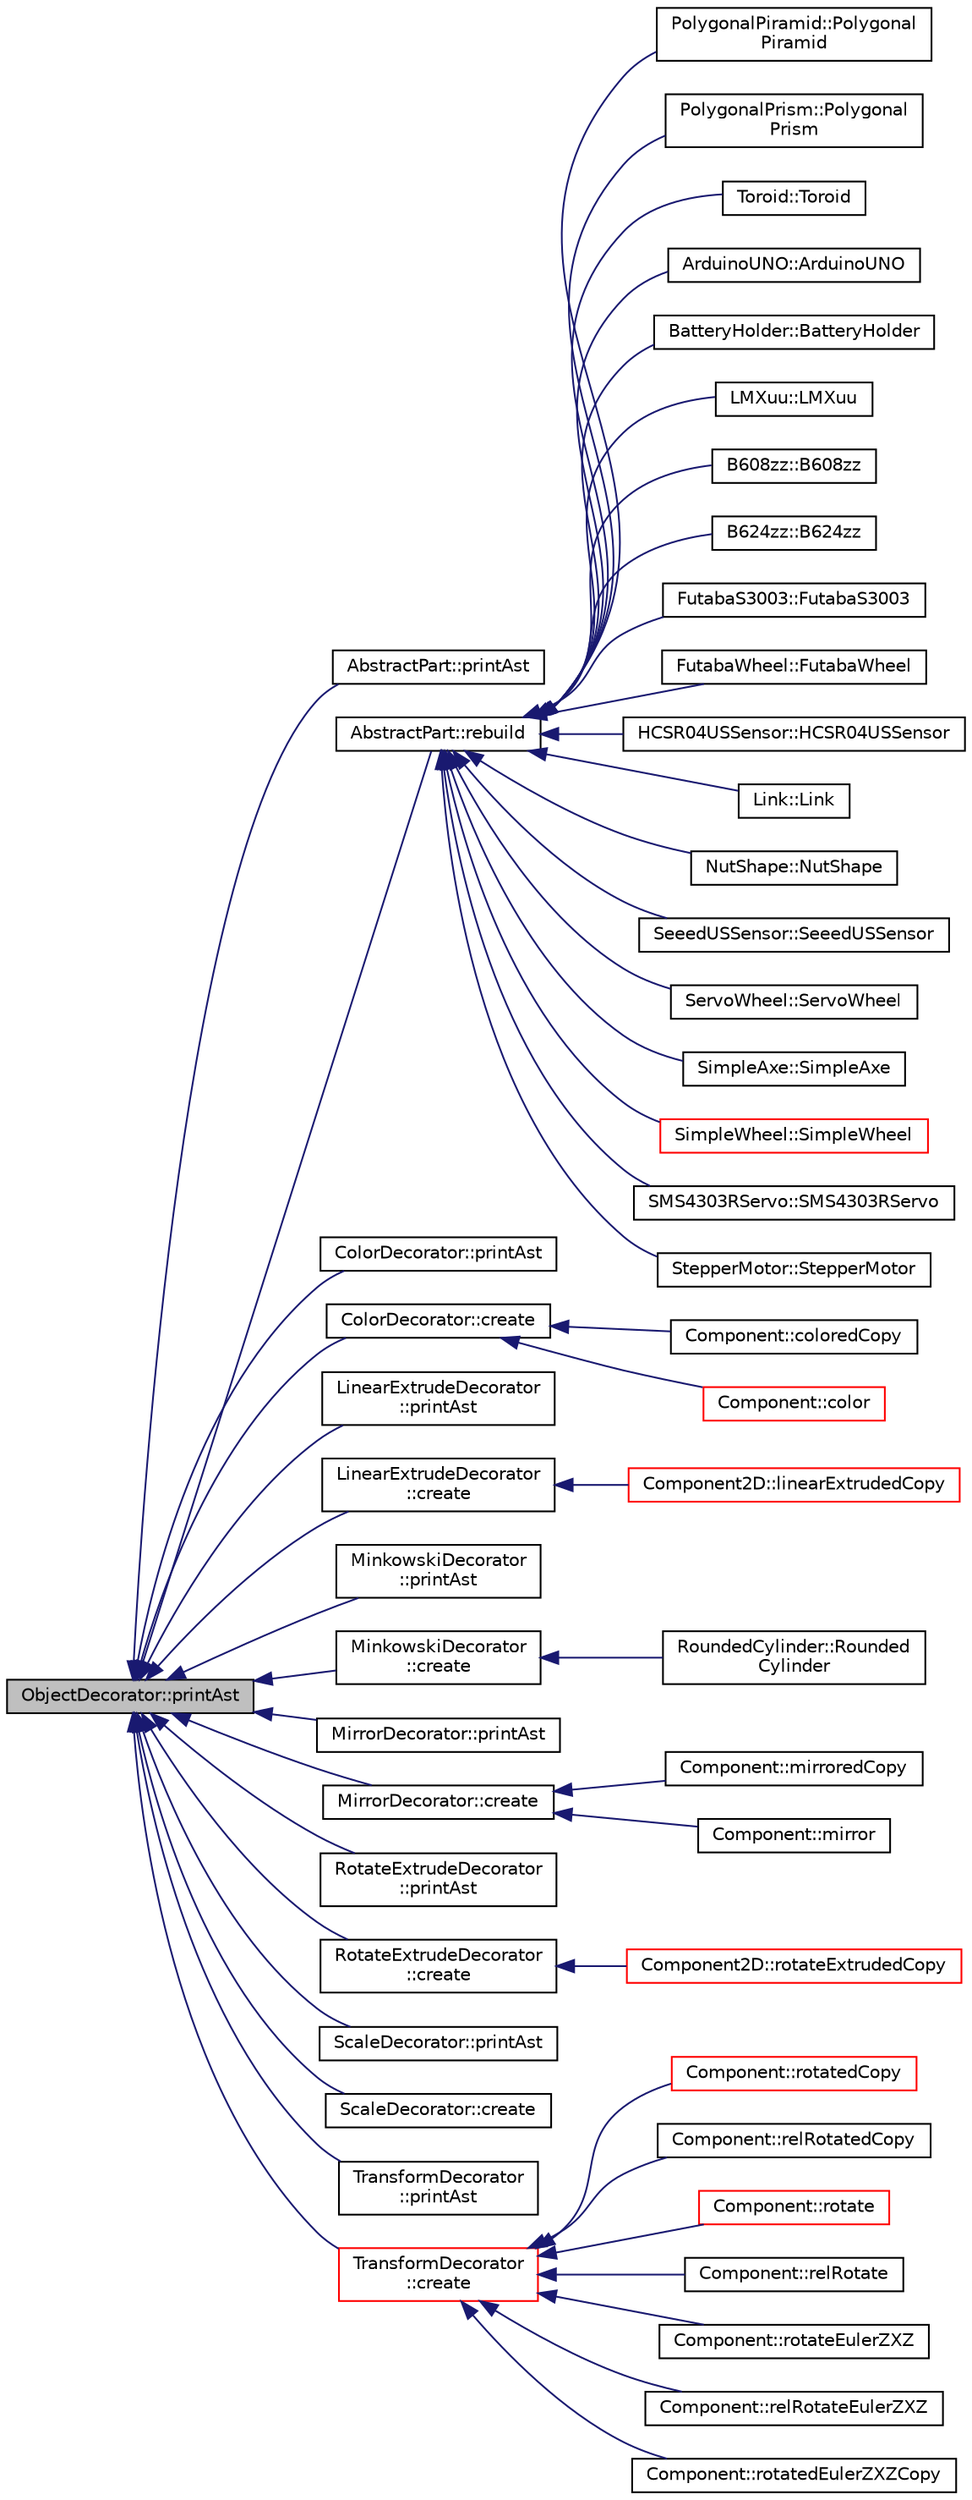 digraph "ObjectDecorator::printAst"
{
  edge [fontname="Helvetica",fontsize="10",labelfontname="Helvetica",labelfontsize="10"];
  node [fontname="Helvetica",fontsize="10",shape=record];
  rankdir="LR";
  Node348 [label="ObjectDecorator::printAst",height=0.2,width=0.4,color="black", fillcolor="grey75", style="filled", fontcolor="black"];
  Node348 -> Node349 [dir="back",color="midnightblue",fontsize="10",style="solid",fontname="Helvetica"];
  Node349 [label="AbstractPart::printAst",height=0.2,width=0.4,color="black", fillcolor="white", style="filled",URL="$classAbstractPart.html#a877a50328370801418705f7a287ef4f8",tooltip="Generate AST output for this object. "];
  Node348 -> Node350 [dir="back",color="midnightblue",fontsize="10",style="solid",fontname="Helvetica"];
  Node350 [label="AbstractPart::rebuild",height=0.2,width=0.4,color="black", fillcolor="white", style="filled",URL="$classAbstractPart.html#a06732798fd060a805f89e2a9a66e5368",tooltip="Rebuild the part. "];
  Node350 -> Node351 [dir="back",color="midnightblue",fontsize="10",style="solid",fontname="Helvetica"];
  Node351 [label="PolygonalPiramid::Polygonal\lPiramid",height=0.2,width=0.4,color="black", fillcolor="white", style="filled",URL="$classPolygonalPiramid.html#a4f6eb13466f53fe7f4488feef7a4ecea",tooltip="Default constructor. "];
  Node350 -> Node352 [dir="back",color="midnightblue",fontsize="10",style="solid",fontname="Helvetica"];
  Node352 [label="PolygonalPrism::Polygonal\lPrism",height=0.2,width=0.4,color="black", fillcolor="white", style="filled",URL="$classPolygonalPrism.html#ade8a8f3727734f69193ce138551e0bc7",tooltip="Default constructor. "];
  Node350 -> Node353 [dir="back",color="midnightblue",fontsize="10",style="solid",fontname="Helvetica"];
  Node353 [label="Toroid::Toroid",height=0.2,width=0.4,color="black", fillcolor="white", style="filled",URL="$classToroid.html#a72f8eb10bf54ff1676908153c04a79f9",tooltip="Default constructor. "];
  Node350 -> Node354 [dir="back",color="midnightblue",fontsize="10",style="solid",fontname="Helvetica"];
  Node354 [label="ArduinoUNO::ArduinoUNO",height=0.2,width=0.4,color="black", fillcolor="white", style="filled",URL="$classArduinoUNO.html#abe0b5d6abbe261f6b407bd0704e6c6cc",tooltip="Default constructor. "];
  Node350 -> Node355 [dir="back",color="midnightblue",fontsize="10",style="solid",fontname="Helvetica"];
  Node355 [label="BatteryHolder::BatteryHolder",height=0.2,width=0.4,color="black", fillcolor="white", style="filled",URL="$classBatteryHolder.html#a299b7dd080abb2defb3f4328bea6a806",tooltip="Default constructor. "];
  Node350 -> Node356 [dir="back",color="midnightblue",fontsize="10",style="solid",fontname="Helvetica"];
  Node356 [label="LMXuu::LMXuu",height=0.2,width=0.4,color="black", fillcolor="white", style="filled",URL="$classLMXuu.html#aa3a8c5d9004e2305cbe901382f16a348"];
  Node350 -> Node357 [dir="back",color="midnightblue",fontsize="10",style="solid",fontname="Helvetica"];
  Node357 [label="B608zz::B608zz",height=0.2,width=0.4,color="black", fillcolor="white", style="filled",URL="$classB608zz.html#a003c3a9aad9bf8e67ef7680734c8db2f"];
  Node350 -> Node358 [dir="back",color="midnightblue",fontsize="10",style="solid",fontname="Helvetica"];
  Node358 [label="B624zz::B624zz",height=0.2,width=0.4,color="black", fillcolor="white", style="filled",URL="$classB624zz.html#ae7aee742fe7c3e669c152efa8e5a56ef"];
  Node350 -> Node359 [dir="back",color="midnightblue",fontsize="10",style="solid",fontname="Helvetica"];
  Node359 [label="FutabaS3003::FutabaS3003",height=0.2,width=0.4,color="black", fillcolor="white", style="filled",URL="$classFutabaS3003.html#a83db60aa551d0a2e1b3fb6c955267941",tooltip="Default constructor. "];
  Node350 -> Node360 [dir="back",color="midnightblue",fontsize="10",style="solid",fontname="Helvetica"];
  Node360 [label="FutabaWheel::FutabaWheel",height=0.2,width=0.4,color="black", fillcolor="white", style="filled",URL="$classFutabaWheel.html#a66b9d234afa55569be4cb3704f9f5b96",tooltip="Default constructor. "];
  Node350 -> Node361 [dir="back",color="midnightblue",fontsize="10",style="solid",fontname="Helvetica"];
  Node361 [label="HCSR04USSensor::HCSR04USSensor",height=0.2,width=0.4,color="black", fillcolor="white", style="filled",URL="$classHCSR04USSensor.html#a076e460208c07215e0fe9c4fa0a5c575",tooltip="Default constructor. "];
  Node350 -> Node362 [dir="back",color="midnightblue",fontsize="10",style="solid",fontname="Helvetica"];
  Node362 [label="Link::Link",height=0.2,width=0.4,color="black", fillcolor="white", style="filled",URL="$classLink.html#a141d8c99c09287bf78038a76bd04c8a7",tooltip="Default parametrized constructor. "];
  Node350 -> Node363 [dir="back",color="midnightblue",fontsize="10",style="solid",fontname="Helvetica"];
  Node363 [label="NutShape::NutShape",height=0.2,width=0.4,color="black", fillcolor="white", style="filled",URL="$classNutShape.html#a8e8df969d5821e187b5dbf6c34b8f5a0"];
  Node350 -> Node364 [dir="back",color="midnightblue",fontsize="10",style="solid",fontname="Helvetica"];
  Node364 [label="SeeedUSSensor::SeeedUSSensor",height=0.2,width=0.4,color="black", fillcolor="white", style="filled",URL="$classSeeedUSSensor.html#a45e52fa7288b70fc37144a56a4a2261d",tooltip="Default constructor. "];
  Node350 -> Node365 [dir="back",color="midnightblue",fontsize="10",style="solid",fontname="Helvetica"];
  Node365 [label="ServoWheel::ServoWheel",height=0.2,width=0.4,color="black", fillcolor="white", style="filled",URL="$classServoWheel.html#a34383fed97ca15f865e3cae7959686ea",tooltip="Default constructor. "];
  Node350 -> Node366 [dir="back",color="midnightblue",fontsize="10",style="solid",fontname="Helvetica"];
  Node366 [label="SimpleAxe::SimpleAxe",height=0.2,width=0.4,color="black", fillcolor="white", style="filled",URL="$classSimpleAxe.html#a883c4f608769fb205a17f9ee19cd1fe4",tooltip="Default constructor. "];
  Node350 -> Node367 [dir="back",color="midnightblue",fontsize="10",style="solid",fontname="Helvetica"];
  Node367 [label="SimpleWheel::SimpleWheel",height=0.2,width=0.4,color="red", fillcolor="white", style="filled",URL="$classSimpleWheel.html#a6389334cd0de50de44b30e28423d76c5",tooltip="Default constructor. "];
  Node350 -> Node369 [dir="back",color="midnightblue",fontsize="10",style="solid",fontname="Helvetica"];
  Node369 [label="SMS4303RServo::SMS4303RServo",height=0.2,width=0.4,color="black", fillcolor="white", style="filled",URL="$classSMS4303RServo.html#acfd8564d4ccccc50cea937e1fd99b0ff",tooltip="SM-S4303RServoServo. "];
  Node350 -> Node370 [dir="back",color="midnightblue",fontsize="10",style="solid",fontname="Helvetica"];
  Node370 [label="StepperMotor::StepperMotor",height=0.2,width=0.4,color="black", fillcolor="white", style="filled",URL="$classStepperMotor.html#ae24d601aad895acc3bb8511a9efd11d5"];
  Node348 -> Node371 [dir="back",color="midnightblue",fontsize="10",style="solid",fontname="Helvetica"];
  Node371 [label="ColorDecorator::printAst",height=0.2,width=0.4,color="black", fillcolor="white", style="filled",URL="$classColorDecorator.html#aabc6819154f105dca2f2bc3d479d7117",tooltip="Generate AST output for this object. "];
  Node348 -> Node372 [dir="back",color="midnightblue",fontsize="10",style="solid",fontname="Helvetica"];
  Node372 [label="ColorDecorator::create",height=0.2,width=0.4,color="black", fillcolor="white", style="filled",URL="$classColorDecorator.html#a74543bab1e3775280099b43d9d124c6a",tooltip="Default factory method. "];
  Node372 -> Node373 [dir="back",color="midnightblue",fontsize="10",style="solid",fontname="Helvetica"];
  Node373 [label="Component::coloredCopy",height=0.2,width=0.4,color="black", fillcolor="white", style="filled",URL="$classComponent.html#a56af50cd1b58a733a681e029a9966748",tooltip="Color the component. "];
  Node372 -> Node374 [dir="back",color="midnightblue",fontsize="10",style="solid",fontname="Helvetica"];
  Node374 [label="Component::color",height=0.2,width=0.4,color="red", fillcolor="white", style="filled",URL="$classComponent.html#a2a09a1cc2732ab4ab42c10d36f6b8b6d",tooltip="Color the component. "];
  Node348 -> Node378 [dir="back",color="midnightblue",fontsize="10",style="solid",fontname="Helvetica"];
  Node378 [label="LinearExtrudeDecorator\l::printAst",height=0.2,width=0.4,color="black", fillcolor="white", style="filled",URL="$classLinearExtrudeDecorator.html#a5ccd8b882cbad4f1e95ca6f307115eab",tooltip="Generate AST output for this object. "];
  Node348 -> Node379 [dir="back",color="midnightblue",fontsize="10",style="solid",fontname="Helvetica"];
  Node379 [label="LinearExtrudeDecorator\l::create",height=0.2,width=0.4,color="black", fillcolor="white", style="filled",URL="$classLinearExtrudeDecorator.html#a732c88a036070d2aba30296a03b9bbea",tooltip="Default factory method. "];
  Node379 -> Node380 [dir="back",color="midnightblue",fontsize="10",style="solid",fontname="Helvetica"];
  Node380 [label="Component2D::linearExtrudedCopy",height=0.2,width=0.4,color="red", fillcolor="white", style="filled",URL="$classComponent2D.html#af1a08fb02dcf5453904a94375a43d850",tooltip="Linear extrude the component. "];
  Node348 -> Node382 [dir="back",color="midnightblue",fontsize="10",style="solid",fontname="Helvetica"];
  Node382 [label="MinkowskiDecorator\l::printAst",height=0.2,width=0.4,color="black", fillcolor="white", style="filled",URL="$classMinkowskiDecorator.html#a6f5775f439a19a95c9dc470dd8969d7a",tooltip="Generate AST output for this object. "];
  Node348 -> Node383 [dir="back",color="midnightblue",fontsize="10",style="solid",fontname="Helvetica"];
  Node383 [label="MinkowskiDecorator\l::create",height=0.2,width=0.4,color="black", fillcolor="white", style="filled",URL="$classMinkowskiDecorator.html#ae16f45ced2d272d00497c3bfc9b29b59",tooltip="Default factory method. "];
  Node383 -> Node384 [dir="back",color="midnightblue",fontsize="10",style="solid",fontname="Helvetica"];
  Node384 [label="RoundedCylinder::Rounded\lCylinder",height=0.2,width=0.4,color="black", fillcolor="white", style="filled",URL="$classRoundedCylinder.html#abedf2b53c82a1d228ec05e0bab7e7500",tooltip="Static factory method. "];
  Node348 -> Node385 [dir="back",color="midnightblue",fontsize="10",style="solid",fontname="Helvetica"];
  Node385 [label="MirrorDecorator::printAst",height=0.2,width=0.4,color="black", fillcolor="white", style="filled",URL="$classMirrorDecorator.html#af526f42941bab98046f99406d8b0c1a6",tooltip="Generate AST output for this object. "];
  Node348 -> Node386 [dir="back",color="midnightblue",fontsize="10",style="solid",fontname="Helvetica"];
  Node386 [label="MirrorDecorator::create",height=0.2,width=0.4,color="black", fillcolor="white", style="filled",URL="$classMirrorDecorator.html#a59ad3b851b84060d05e540250aaec086",tooltip="Default factory method. "];
  Node386 -> Node387 [dir="back",color="midnightblue",fontsize="10",style="solid",fontname="Helvetica"];
  Node387 [label="Component::mirroredCopy",height=0.2,width=0.4,color="black", fillcolor="white", style="filled",URL="$classComponent.html#a8b281d6bb06f9ef196b9c410cc4aa423",tooltip="Mirror the component. "];
  Node386 -> Node388 [dir="back",color="midnightblue",fontsize="10",style="solid",fontname="Helvetica"];
  Node388 [label="Component::mirror",height=0.2,width=0.4,color="black", fillcolor="white", style="filled",URL="$classComponent.html#a12fc1771122cebeb04603a1e9029fe19",tooltip="Mirror the component. "];
  Node348 -> Node389 [dir="back",color="midnightblue",fontsize="10",style="solid",fontname="Helvetica"];
  Node389 [label="RotateExtrudeDecorator\l::printAst",height=0.2,width=0.4,color="black", fillcolor="white", style="filled",URL="$classRotateExtrudeDecorator.html#a14ca4b728dbd1c1c9eaf2fa5f834a3ed",tooltip="Generate AST output for this object. "];
  Node348 -> Node390 [dir="back",color="midnightblue",fontsize="10",style="solid",fontname="Helvetica"];
  Node390 [label="RotateExtrudeDecorator\l::create",height=0.2,width=0.4,color="black", fillcolor="white", style="filled",URL="$classRotateExtrudeDecorator.html#a256c941138e1c723ea42d978d082ffe7",tooltip="Default factory method. "];
  Node390 -> Node391 [dir="back",color="midnightblue",fontsize="10",style="solid",fontname="Helvetica"];
  Node391 [label="Component2D::rotateExtrudedCopy",height=0.2,width=0.4,color="red", fillcolor="white", style="filled",URL="$classComponent2D.html#a198370c81a1f9f00aa14850baf89458f",tooltip="Rotate extrude the component. "];
  Node348 -> Node393 [dir="back",color="midnightblue",fontsize="10",style="solid",fontname="Helvetica"];
  Node393 [label="ScaleDecorator::printAst",height=0.2,width=0.4,color="black", fillcolor="white", style="filled",URL="$classScaleDecorator.html#a7f35356106d06349dda53859bb9be542",tooltip="Generate AST output for this object. "];
  Node348 -> Node394 [dir="back",color="midnightblue",fontsize="10",style="solid",fontname="Helvetica"];
  Node394 [label="ScaleDecorator::create",height=0.2,width=0.4,color="black", fillcolor="white", style="filled",URL="$classScaleDecorator.html#aa5cab8b306b2fbd88e120f0384349eb7",tooltip="Default factory method. "];
  Node348 -> Node395 [dir="back",color="midnightblue",fontsize="10",style="solid",fontname="Helvetica"];
  Node395 [label="TransformDecorator\l::printAst",height=0.2,width=0.4,color="black", fillcolor="white", style="filled",URL="$classTransformDecorator.html#a5d7ea277e02d3af964ba16105e4850a1",tooltip="Generate AST output for this object. "];
  Node348 -> Node396 [dir="back",color="midnightblue",fontsize="10",style="solid",fontname="Helvetica"];
  Node396 [label="TransformDecorator\l::create",height=0.2,width=0.4,color="red", fillcolor="white", style="filled",URL="$classTransformDecorator.html#a0aa4971660b91bebb8ad53e682b00bd1",tooltip="Default factory method. "];
  Node396 -> Node397 [dir="back",color="midnightblue",fontsize="10",style="solid",fontname="Helvetica"];
  Node397 [label="Component::rotatedCopy",height=0.2,width=0.4,color="red", fillcolor="white", style="filled",URL="$classComponent.html#ad9de437a1628000f65fea65381e4c3d4",tooltip="Rotate the component. "];
  Node396 -> Node400 [dir="back",color="midnightblue",fontsize="10",style="solid",fontname="Helvetica"];
  Node400 [label="Component::relRotatedCopy",height=0.2,width=0.4,color="black", fillcolor="white", style="filled",URL="$classComponent.html#ac55c1d200c06a40b1093e7c1874a81ea",tooltip="Rotate the component around its local reference system. "];
  Node396 -> Node401 [dir="back",color="midnightblue",fontsize="10",style="solid",fontname="Helvetica"];
  Node401 [label="Component::rotate",height=0.2,width=0.4,color="red", fillcolor="white", style="filled",URL="$classComponent.html#a5d02f92e62bd7a142dcc9c0dae0c908d",tooltip="Rotate the component. "];
  Node396 -> Node408 [dir="back",color="midnightblue",fontsize="10",style="solid",fontname="Helvetica"];
  Node408 [label="Component::relRotate",height=0.2,width=0.4,color="black", fillcolor="white", style="filled",URL="$classComponent.html#a2c3e5cf2bc1680e69b3268e7063cd1d8",tooltip="Rotate the component around its local reference system. "];
  Node396 -> Node409 [dir="back",color="midnightblue",fontsize="10",style="solid",fontname="Helvetica"];
  Node409 [label="Component::rotateEulerZXZ",height=0.2,width=0.4,color="black", fillcolor="white", style="filled",URL="$classComponent.html#a65626ffdf954959a05120a15daf04219",tooltip="Rotate the component with Euler Angles ZX&#39;Z&#39;&#39;. "];
  Node396 -> Node410 [dir="back",color="midnightblue",fontsize="10",style="solid",fontname="Helvetica"];
  Node410 [label="Component::relRotateEulerZXZ",height=0.2,width=0.4,color="black", fillcolor="white", style="filled",URL="$classComponent.html#a29263e0bb90f81f656e96f2d32c7779a",tooltip="Rotate the component with Euler Angles ZX&#39;Z&#39;&#39; around its local reference system. "];
  Node396 -> Node411 [dir="back",color="midnightblue",fontsize="10",style="solid",fontname="Helvetica"];
  Node411 [label="Component::rotatedEulerZXZCopy",height=0.2,width=0.4,color="black", fillcolor="white", style="filled",URL="$classComponent.html#a356ba279ad0e9897f67c55bcebc56cd1",tooltip="Rotate a copy of the component with Euler Angles ZX&#39;Z&#39;&#39;. "];
}
